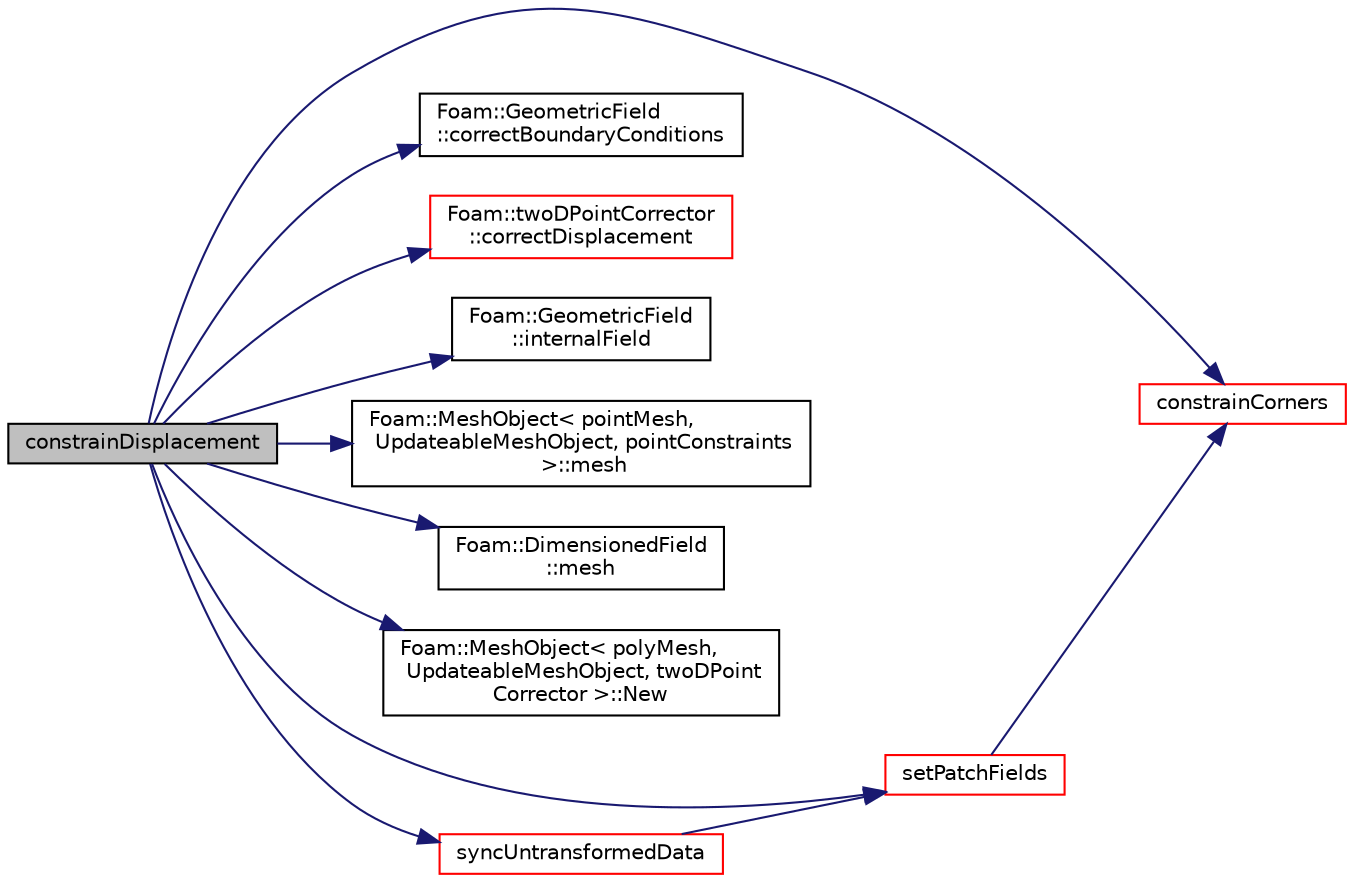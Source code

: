 digraph "constrainDisplacement"
{
  bgcolor="transparent";
  edge [fontname="Helvetica",fontsize="10",labelfontname="Helvetica",labelfontsize="10"];
  node [fontname="Helvetica",fontsize="10",shape=record];
  rankdir="LR";
  Node1 [label="constrainDisplacement",height=0.2,width=0.4,color="black", fillcolor="grey75", style="filled", fontcolor="black"];
  Node1 -> Node2 [color="midnightblue",fontsize="10",style="solid",fontname="Helvetica"];
  Node2 [label="constrainCorners",height=0.2,width=0.4,color="red",URL="$a01872.html#aa10642d7069e2e649077c368bfa6eabe",tooltip="Apply patch-patch constraints only. "];
  Node1 -> Node3 [color="midnightblue",fontsize="10",style="solid",fontname="Helvetica"];
  Node3 [label="Foam::GeometricField\l::correctBoundaryConditions",height=0.2,width=0.4,color="black",URL="$a00921.html#acaf6878ef900e593c4b20812f1b567d6",tooltip="Correct boundary field. "];
  Node1 -> Node4 [color="midnightblue",fontsize="10",style="solid",fontname="Helvetica"];
  Node4 [label="Foam::twoDPointCorrector\l::correctDisplacement",height=0.2,width=0.4,color="red",URL="$a02711.html#a26b46ed22455249a17fd5ec9d066ca97",tooltip="Correct motion displacements. "];
  Node1 -> Node5 [color="midnightblue",fontsize="10",style="solid",fontname="Helvetica"];
  Node5 [label="Foam::GeometricField\l::internalField",height=0.2,width=0.4,color="black",URL="$a00921.html#a9536140d36d69bbac40496f6b817aa0a",tooltip="Return internal field. "];
  Node1 -> Node6 [color="midnightblue",fontsize="10",style="solid",fontname="Helvetica"];
  Node6 [label="Foam::MeshObject\< pointMesh,\l UpdateableMeshObject, pointConstraints\l \>::mesh",height=0.2,width=0.4,color="black",URL="$a01468.html#a10ef49d05deafde8cfa3dc8efa6a61c0"];
  Node1 -> Node7 [color="midnightblue",fontsize="10",style="solid",fontname="Helvetica"];
  Node7 [label="Foam::DimensionedField\l::mesh",height=0.2,width=0.4,color="black",URL="$a00532.html#abdefa6904b53f35c49185ee1cb3d1800",tooltip="Return mesh. "];
  Node1 -> Node8 [color="midnightblue",fontsize="10",style="solid",fontname="Helvetica"];
  Node8 [label="Foam::MeshObject\< polyMesh,\l UpdateableMeshObject, twoDPoint\lCorrector \>::New",height=0.2,width=0.4,color="black",URL="$a01468.html#ab61cc2091ec1fd7e08e8948e84235a05"];
  Node1 -> Node9 [color="midnightblue",fontsize="10",style="solid",fontname="Helvetica"];
  Node9 [label="setPatchFields",height=0.2,width=0.4,color="red",URL="$a01872.html#a1b6bb2c50c9e39688aa71d2263865d68",tooltip="Helper: set patchField values from internal values (on. "];
  Node9 -> Node2 [color="midnightblue",fontsize="10",style="solid",fontname="Helvetica"];
  Node1 -> Node10 [color="midnightblue",fontsize="10",style="solid",fontname="Helvetica"];
  Node10 [label="syncUntransformedData",height=0.2,width=0.4,color="red",URL="$a01872.html#a60a2f4543c7dc5c768bd06768d7004c6",tooltip="Helper: sync data on collocated points only. "];
  Node10 -> Node9 [color="midnightblue",fontsize="10",style="solid",fontname="Helvetica"];
}
